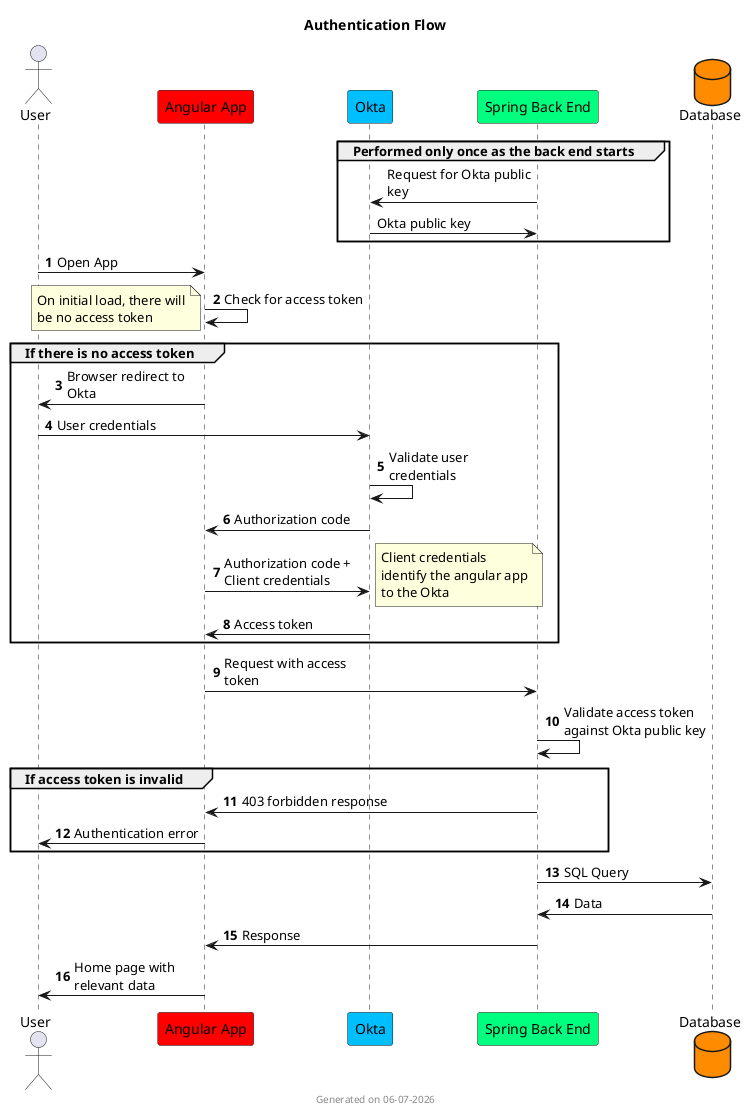 @startuml
autonumber
skinparam WrapWidth 150
skinparam MaxMessageSize 150
footer Generated on %date("MM-dd-YYYY")

title Authentication Flow
actor User as user
participant "Angular App" as app #red
participant Okta as okta #deepskyblue
participant "Spring Back End" as back #springgreen
database Database as db #darkorange

autonumber stop
group Performed only once as the back end starts
    back -> okta: Request for Okta public key
    okta -> back: Okta public key
end

autonumber
user -> app: Open App
app -> app: Check for access token
note left: On initial load, there will be no access token

group If there is no access token
    app -> user: Browser redirect to Okta
    user -> okta: User credentials
    okta -> okta: Validate user credentials
    okta -> app: Authorization code
    app -> okta: Authorization code + Client credentials
    note right: Client credentials identify the angular app to the Okta
    okta -> app: Access token
end

app -> back: Request with access token
back -> back: Validate access token against Okta public key

group If access token is invalid
    back -> app: 403 forbidden response
    app -> user: Authentication error
end

back -> db: SQL Query
db -> back: Data
back -> app: Response
app -> user: Home page with relevant data
@enduml
